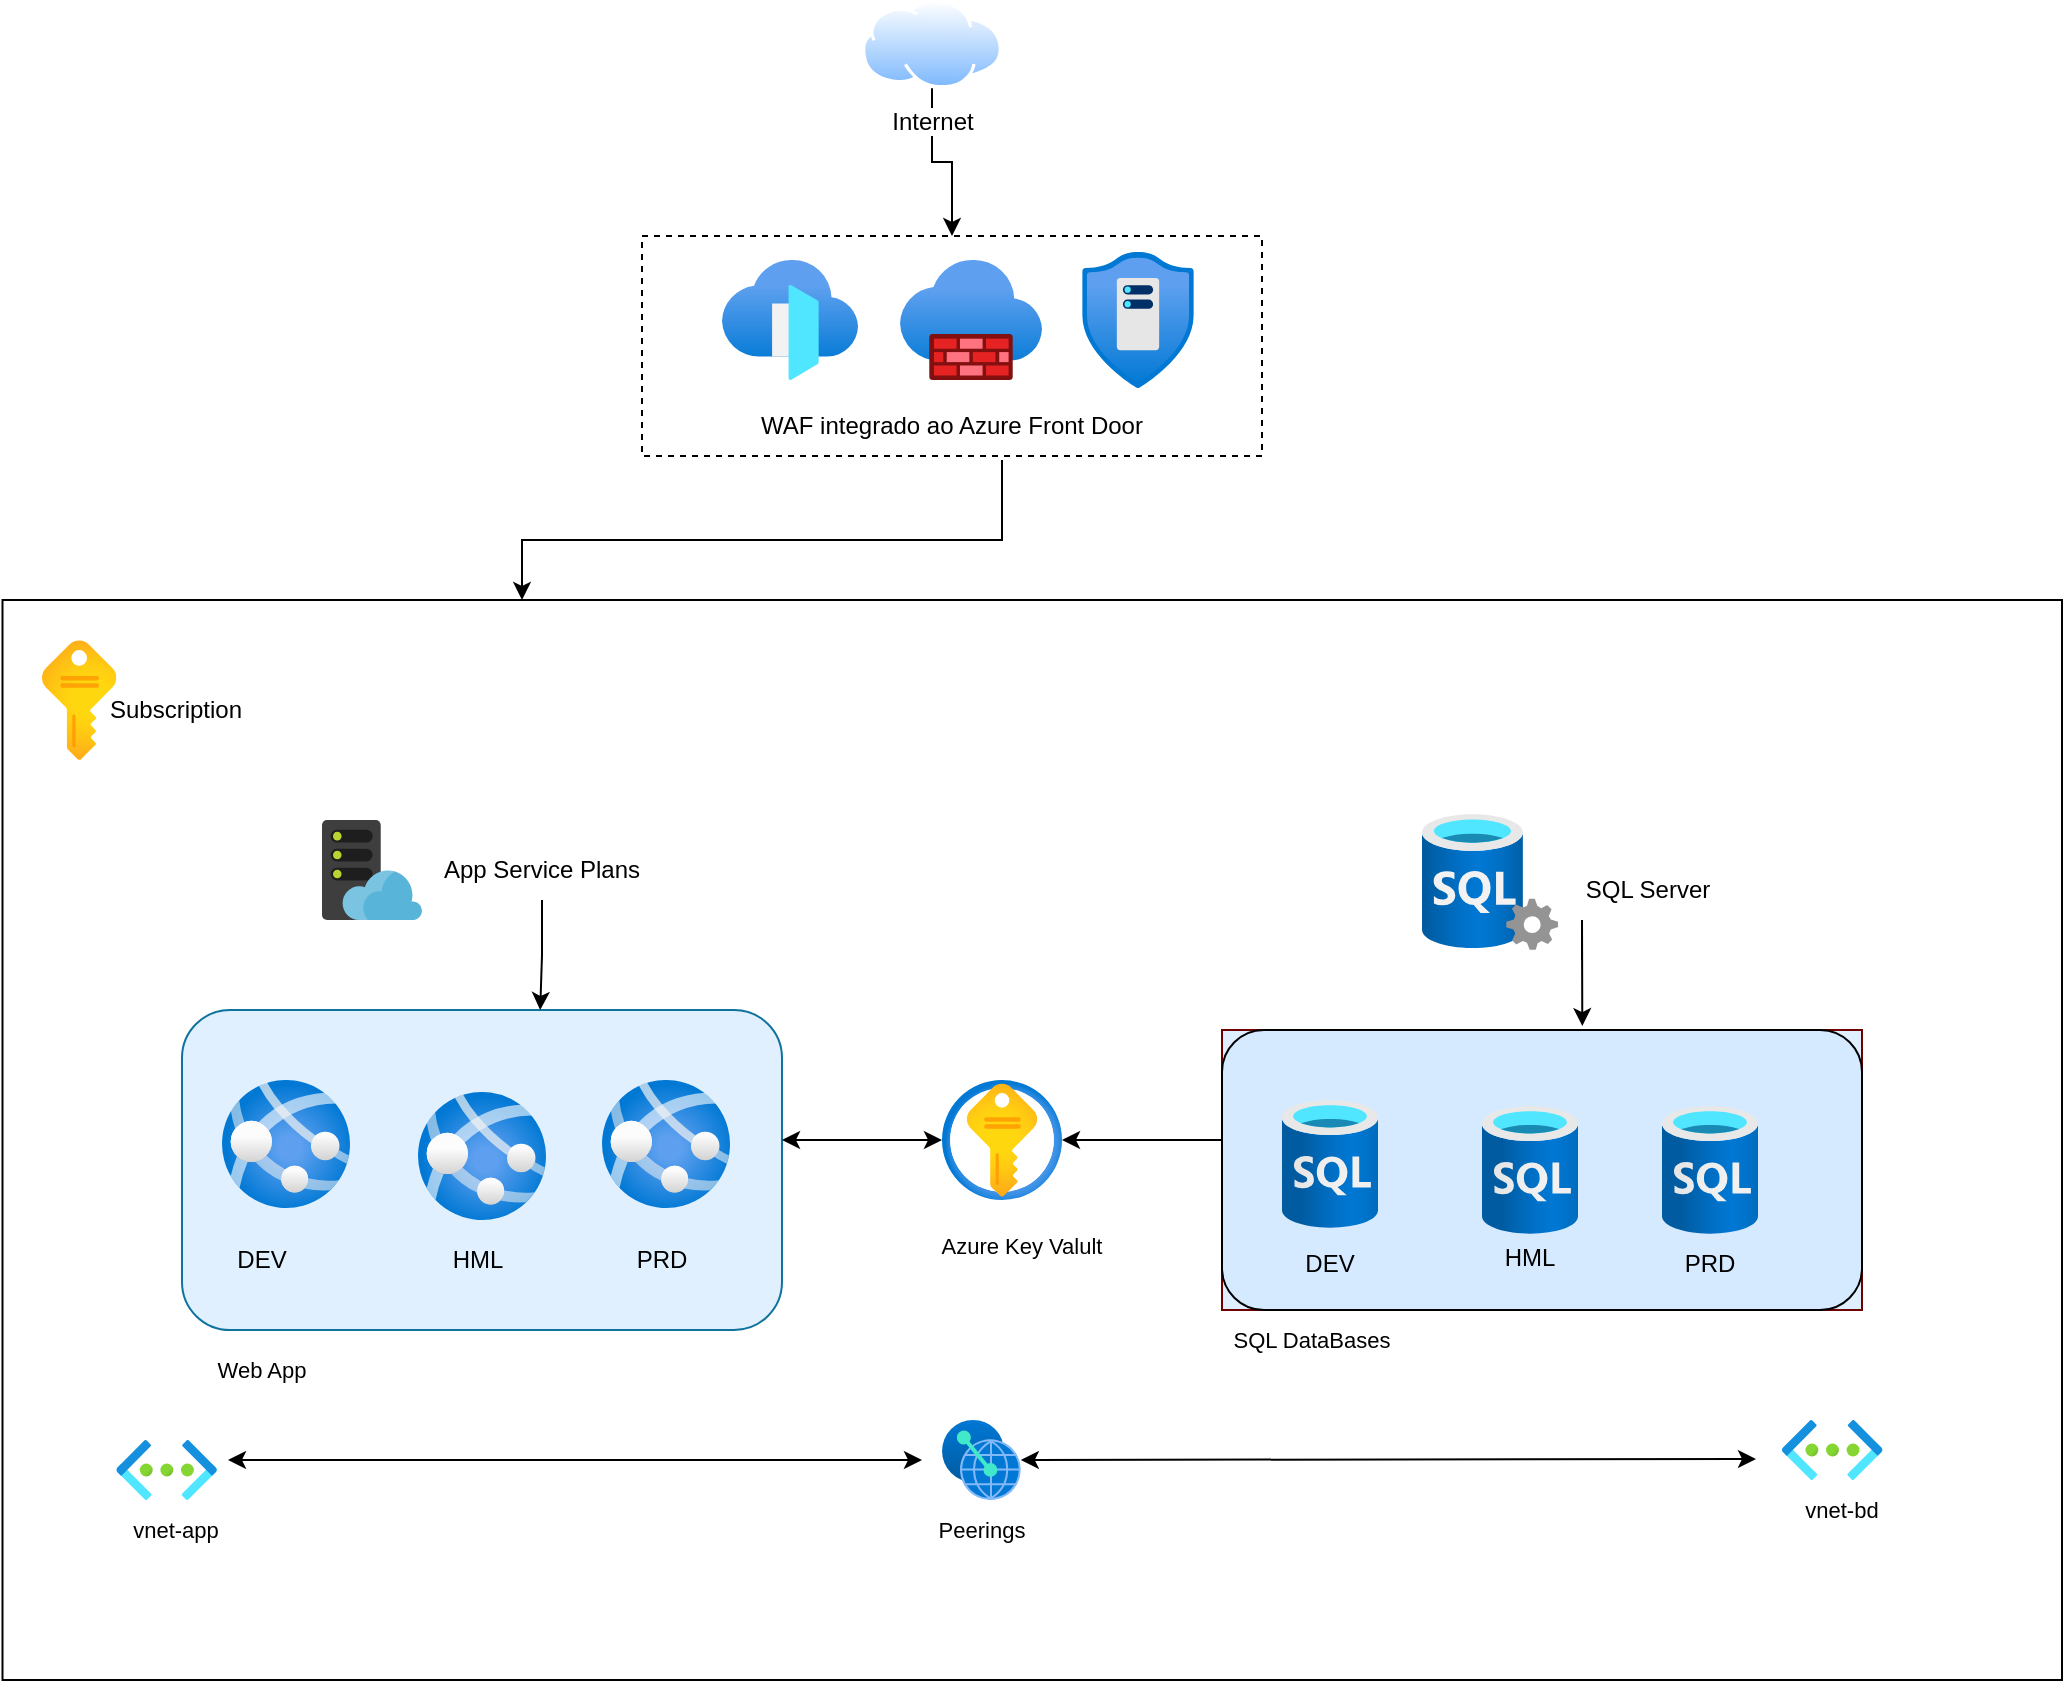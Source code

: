 <mxfile version="22.1.4" type="github">
  <diagram name="Página-1" id="vPChAK9TrQFLgZUeRdgk">
    <mxGraphModel dx="874" dy="1621" grid="1" gridSize="10" guides="1" tooltips="1" connect="1" arrows="1" fold="1" page="1" pageScale="1" pageWidth="827" pageHeight="1169" math="0" shadow="0">
      <root>
        <mxCell id="0" />
        <mxCell id="1" parent="0" />
        <mxCell id="O0uDlQNx3fjuGGQFPMEN-43" value="" style="rounded=1;whiteSpace=wrap;html=1;fontFamily=Helvetica;fontSize=11;fontColor=default;" parent="1" vertex="1">
          <mxGeometry x="90" y="470" width="120" height="60" as="geometry" />
        </mxCell>
        <mxCell id="O0uDlQNx3fjuGGQFPMEN-1" value="" style="rounded=0;whiteSpace=wrap;html=1;gradientColor=none;" parent="1" vertex="1">
          <mxGeometry x="0.25" y="30" width="1029.75" height="540" as="geometry" />
        </mxCell>
        <mxCell id="O0uDlQNx3fjuGGQFPMEN-2" value="" style="image;aspect=fixed;html=1;points=[];align=center;fontSize=12;image=img/lib/azure2/general/Subscriptions.svg;" parent="1" vertex="1">
          <mxGeometry x="20" y="50" width="37.18" height="60" as="geometry" />
        </mxCell>
        <mxCell id="O0uDlQNx3fjuGGQFPMEN-4" value="&lt;div&gt;Subscription&lt;/div&gt;" style="text;strokeColor=none;align=center;fillColor=none;html=1;verticalAlign=middle;whiteSpace=wrap;rounded=0;" parent="1" vertex="1">
          <mxGeometry x="57.18" y="70" width="60" height="30" as="geometry" />
        </mxCell>
        <mxCell id="O0uDlQNx3fjuGGQFPMEN-24" value="" style="group" parent="1" vertex="1" connectable="0">
          <mxGeometry x="160" y="140" width="170" height="50" as="geometry" />
        </mxCell>
        <mxCell id="O0uDlQNx3fjuGGQFPMEN-8" value="App Service Plans" style="text;strokeColor=none;align=center;fillColor=none;html=1;verticalAlign=middle;whiteSpace=wrap;rounded=0;" parent="O0uDlQNx3fjuGGQFPMEN-24" vertex="1">
          <mxGeometry x="50" y="10" width="120" height="30" as="geometry" />
        </mxCell>
        <mxCell id="O0uDlQNx3fjuGGQFPMEN-9" value="" style="image;sketch=0;aspect=fixed;html=1;points=[];align=center;fontSize=12;image=img/lib/mscae/WebHosting.svg;" parent="O0uDlQNx3fjuGGQFPMEN-24" vertex="1">
          <mxGeometry width="50" height="50" as="geometry" />
        </mxCell>
        <mxCell id="O0uDlQNx3fjuGGQFPMEN-25" value="" style="group" parent="1" vertex="1" connectable="0">
          <mxGeometry x="710" y="137" width="158" height="68" as="geometry" />
        </mxCell>
        <mxCell id="O0uDlQNx3fjuGGQFPMEN-15" value="" style="image;aspect=fixed;html=1;points=[];align=center;fontSize=12;image=img/lib/azure2/databases/SQL_Server.svg;" parent="O0uDlQNx3fjuGGQFPMEN-25" vertex="1">
          <mxGeometry width="68" height="68" as="geometry" />
        </mxCell>
        <mxCell id="O0uDlQNx3fjuGGQFPMEN-17" value="SQL Server" style="text;strokeColor=none;align=center;fillColor=none;html=1;verticalAlign=middle;whiteSpace=wrap;rounded=0;" parent="O0uDlQNx3fjuGGQFPMEN-25" vertex="1">
          <mxGeometry x="68" y="23" width="90" height="30" as="geometry" />
        </mxCell>
        <mxCell id="O0uDlQNx3fjuGGQFPMEN-26" value="" style="group" parent="1" vertex="1" connectable="0">
          <mxGeometry x="90" y="235" width="340" height="290" as="geometry" />
        </mxCell>
        <mxCell id="O0uDlQNx3fjuGGQFPMEN-5" value="" style="rounded=1;whiteSpace=wrap;html=1;fillColor=#e1f0ff;strokeColor=#10739e;" parent="O0uDlQNx3fjuGGQFPMEN-26" vertex="1">
          <mxGeometry width="300" height="160" as="geometry" />
        </mxCell>
        <mxCell id="O0uDlQNx3fjuGGQFPMEN-6" value="" style="image;aspect=fixed;html=1;points=[];align=center;fontSize=12;image=img/lib/azure2/app_services/App_Services.svg;" parent="O0uDlQNx3fjuGGQFPMEN-26" vertex="1">
          <mxGeometry x="20" y="35" width="64" height="64" as="geometry" />
        </mxCell>
        <mxCell id="O0uDlQNx3fjuGGQFPMEN-10" value="DEV" style="text;strokeColor=none;align=center;fillColor=none;html=1;verticalAlign=middle;whiteSpace=wrap;rounded=0;" parent="O0uDlQNx3fjuGGQFPMEN-26" vertex="1">
          <mxGeometry x="10" y="115" width="60" height="20" as="geometry" />
        </mxCell>
        <mxCell id="O0uDlQNx3fjuGGQFPMEN-11" value="" style="image;aspect=fixed;html=1;points=[];align=center;fontSize=12;image=img/lib/azure2/app_services/App_Services.svg;" parent="O0uDlQNx3fjuGGQFPMEN-26" vertex="1">
          <mxGeometry x="118" y="41" width="64" height="64" as="geometry" />
        </mxCell>
        <mxCell id="O0uDlQNx3fjuGGQFPMEN-12" value="" style="image;aspect=fixed;html=1;points=[];align=center;fontSize=12;image=img/lib/azure2/app_services/App_Services.svg;" parent="O0uDlQNx3fjuGGQFPMEN-26" vertex="1">
          <mxGeometry x="210" y="35" width="64" height="64" as="geometry" />
        </mxCell>
        <mxCell id="O0uDlQNx3fjuGGQFPMEN-13" value="HML" style="text;strokeColor=none;align=center;fillColor=none;html=1;verticalAlign=middle;whiteSpace=wrap;rounded=0;" parent="O0uDlQNx3fjuGGQFPMEN-26" vertex="1">
          <mxGeometry x="118" y="115" width="60" height="20" as="geometry" />
        </mxCell>
        <mxCell id="O0uDlQNx3fjuGGQFPMEN-14" value="PRD" style="text;strokeColor=none;align=center;fillColor=none;html=1;verticalAlign=middle;whiteSpace=wrap;rounded=0;" parent="O0uDlQNx3fjuGGQFPMEN-26" vertex="1">
          <mxGeometry x="210" y="115" width="60" height="20" as="geometry" />
        </mxCell>
        <mxCell id="O0uDlQNx3fjuGGQFPMEN-28" value="" style="group;fillColor=#dfefff;fontColor=#ffffff;strokeColor=#6F0000;" parent="1" vertex="1" connectable="0">
          <mxGeometry x="610" y="245" width="320" height="140" as="geometry" />
        </mxCell>
        <mxCell id="O0uDlQNx3fjuGGQFPMEN-16" value="" style="rounded=1;whiteSpace=wrap;html=1;fillColor=#d5eaff;" parent="O0uDlQNx3fjuGGQFPMEN-28" vertex="1">
          <mxGeometry width="320" height="140" as="geometry" />
        </mxCell>
        <mxCell id="O0uDlQNx3fjuGGQFPMEN-18" value="" style="image;aspect=fixed;html=1;points=[];align=center;fontSize=12;image=img/lib/azure2/databases/SQL_Database.svg;" parent="O0uDlQNx3fjuGGQFPMEN-28" vertex="1">
          <mxGeometry x="30" y="35" width="48" height="64" as="geometry" />
        </mxCell>
        <mxCell id="O0uDlQNx3fjuGGQFPMEN-19" value="DEV" style="text;strokeColor=none;align=center;fillColor=none;html=1;verticalAlign=middle;whiteSpace=wrap;rounded=0;" parent="O0uDlQNx3fjuGGQFPMEN-28" vertex="1">
          <mxGeometry x="24" y="102" width="60" height="30" as="geometry" />
        </mxCell>
        <mxCell id="O0uDlQNx3fjuGGQFPMEN-20" value="" style="image;aspect=fixed;html=1;points=[];align=center;fontSize=12;image=img/lib/azure2/databases/SQL_Database.svg;" parent="O0uDlQNx3fjuGGQFPMEN-28" vertex="1">
          <mxGeometry x="130" y="38" width="48" height="64" as="geometry" />
        </mxCell>
        <mxCell id="O0uDlQNx3fjuGGQFPMEN-21" value="" style="image;aspect=fixed;html=1;points=[];align=center;fontSize=12;image=img/lib/azure2/databases/SQL_Database.svg;" parent="O0uDlQNx3fjuGGQFPMEN-28" vertex="1">
          <mxGeometry x="220" y="38" width="48" height="64" as="geometry" />
        </mxCell>
        <mxCell id="O0uDlQNx3fjuGGQFPMEN-22" value="HML" style="text;strokeColor=none;align=center;fillColor=none;html=1;verticalAlign=middle;whiteSpace=wrap;rounded=0;" parent="O0uDlQNx3fjuGGQFPMEN-28" vertex="1">
          <mxGeometry x="124" y="99" width="60" height="30" as="geometry" />
        </mxCell>
        <mxCell id="O0uDlQNx3fjuGGQFPMEN-23" value="PRD" style="text;strokeColor=none;align=center;fillColor=none;html=1;verticalAlign=middle;whiteSpace=wrap;rounded=0;" parent="O0uDlQNx3fjuGGQFPMEN-28" vertex="1">
          <mxGeometry x="214" y="102" width="60" height="30" as="geometry" />
        </mxCell>
        <mxCell id="O0uDlQNx3fjuGGQFPMEN-30" value="SQL DataBases" style="text;strokeColor=none;align=center;fillColor=none;html=1;verticalAlign=middle;whiteSpace=wrap;rounded=0;fontSize=11;fontFamily=Helvetica;fontColor=default;" parent="1" vertex="1">
          <mxGeometry x="610" y="385" width="90" height="30" as="geometry" />
        </mxCell>
        <mxCell id="O0uDlQNx3fjuGGQFPMEN-31" value="Web App" style="text;strokeColor=none;align=center;fillColor=none;html=1;verticalAlign=middle;whiteSpace=wrap;rounded=0;fontSize=11;fontFamily=Helvetica;fontColor=default;" parent="1" vertex="1">
          <mxGeometry x="100" y="400" width="60" height="30" as="geometry" />
        </mxCell>
        <mxCell id="O0uDlQNx3fjuGGQFPMEN-32" style="edgeStyle=orthogonalEdgeStyle;shape=connector;rounded=0;orthogonalLoop=1;jettySize=auto;html=1;entryX=0.597;entryY=0;entryDx=0;entryDy=0;entryPerimeter=0;labelBackgroundColor=default;strokeColor=default;align=center;verticalAlign=middle;fontFamily=Helvetica;fontSize=11;fontColor=default;endArrow=classic;" parent="1" source="O0uDlQNx3fjuGGQFPMEN-8" target="O0uDlQNx3fjuGGQFPMEN-5" edge="1">
          <mxGeometry relative="1" as="geometry" />
        </mxCell>
        <mxCell id="O0uDlQNx3fjuGGQFPMEN-34" style="edgeStyle=orthogonalEdgeStyle;shape=connector;rounded=0;orthogonalLoop=1;jettySize=auto;html=1;labelBackgroundColor=default;strokeColor=default;align=center;verticalAlign=middle;fontFamily=Helvetica;fontSize=11;fontColor=default;endArrow=classic;entryX=0.563;entryY=-0.014;entryDx=0;entryDy=0;entryPerimeter=0;" parent="1" target="O0uDlQNx3fjuGGQFPMEN-16" edge="1">
          <mxGeometry relative="1" as="geometry">
            <mxPoint x="790" y="210" as="sourcePoint" />
            <mxPoint x="744" y="250" as="targetPoint" />
            <Array as="points">
              <mxPoint x="790" y="190" />
              <mxPoint x="790" y="190" />
            </Array>
          </mxGeometry>
        </mxCell>
        <mxCell id="O0uDlQNx3fjuGGQFPMEN-35" value="" style="image;aspect=fixed;html=1;points=[];align=center;fontSize=12;image=img/lib/azure2/security/Key_Vaults.svg;fontFamily=Helvetica;fontColor=default;" parent="1" vertex="1">
          <mxGeometry x="470" y="270" width="60" height="60" as="geometry" />
        </mxCell>
        <mxCell id="O0uDlQNx3fjuGGQFPMEN-36" style="edgeStyle=orthogonalEdgeStyle;shape=connector;rounded=0;orthogonalLoop=1;jettySize=auto;html=1;entryX=-0.044;entryY=0.471;entryDx=0;entryDy=0;entryPerimeter=0;labelBackgroundColor=default;strokeColor=none;align=center;verticalAlign=middle;fontFamily=Helvetica;fontSize=11;fontColor=default;endArrow=classic;" parent="1" target="O0uDlQNx3fjuGGQFPMEN-35" edge="1">
          <mxGeometry relative="1" as="geometry">
            <mxPoint x="390" y="302" as="sourcePoint" />
            <Array as="points">
              <mxPoint x="390" y="298" />
            </Array>
          </mxGeometry>
        </mxCell>
        <mxCell id="O0uDlQNx3fjuGGQFPMEN-38" value="Azure Key Valult" style="text;strokeColor=none;align=center;fillColor=none;html=1;verticalAlign=middle;whiteSpace=wrap;rounded=0;fontSize=11;fontFamily=Helvetica;fontColor=default;" parent="1" vertex="1">
          <mxGeometry x="460" y="338" width="100" height="30" as="geometry" />
        </mxCell>
        <mxCell id="O0uDlQNx3fjuGGQFPMEN-44" value="" style="image;aspect=fixed;html=1;points=[];align=center;fontSize=12;image=img/lib/azure2/networking/Virtual_Networks.svg;fontFamily=Helvetica;fontColor=default;" parent="1" vertex="1">
          <mxGeometry x="57.18" y="450" width="50.25" height="30" as="geometry" />
        </mxCell>
        <mxCell id="O0uDlQNx3fjuGGQFPMEN-45" value="" style="image;aspect=fixed;html=1;points=[];align=center;fontSize=12;image=img/lib/azure2/networking/Virtual_Networks.svg;fontFamily=Helvetica;fontColor=default;" parent="1" vertex="1">
          <mxGeometry x="890" y="440" width="50.25" height="30" as="geometry" />
        </mxCell>
        <mxCell id="O0uDlQNx3fjuGGQFPMEN-46" value="vnet-app" style="text;strokeColor=none;align=center;fillColor=none;html=1;verticalAlign=middle;whiteSpace=wrap;rounded=0;fontSize=11;fontFamily=Helvetica;fontColor=default;" parent="1" vertex="1">
          <mxGeometry x="57.18" y="480" width="60" height="30" as="geometry" />
        </mxCell>
        <mxCell id="O0uDlQNx3fjuGGQFPMEN-47" value="&lt;div&gt;vnet-bd&lt;/div&gt;" style="text;strokeColor=none;align=center;fillColor=none;html=1;verticalAlign=middle;whiteSpace=wrap;rounded=0;fontSize=11;fontFamily=Helvetica;fontColor=default;" parent="1" vertex="1">
          <mxGeometry x="890" y="470" width="60" height="30" as="geometry" />
        </mxCell>
        <mxCell id="O0uDlQNx3fjuGGQFPMEN-48" value="" style="image;aspect=fixed;html=1;points=[];align=center;fontSize=12;image=img/lib/azure2/other/Peering_Service.svg;fontFamily=Helvetica;fontColor=default;" parent="1" vertex="1">
          <mxGeometry x="470" y="440" width="39.42" height="40" as="geometry" />
        </mxCell>
        <mxCell id="O0uDlQNx3fjuGGQFPMEN-49" value="Peerings" style="text;strokeColor=none;align=center;fillColor=none;html=1;verticalAlign=middle;whiteSpace=wrap;rounded=0;fontSize=11;fontFamily=Helvetica;fontColor=default;" parent="1" vertex="1">
          <mxGeometry x="460" y="480" width="60" height="30" as="geometry" />
        </mxCell>
        <mxCell id="23HEGp7gHdfbQEUeUIqv-2" value="" style="endArrow=classic;startArrow=classic;html=1;rounded=0;entryX=1.111;entryY=0.333;entryDx=0;entryDy=0;entryPerimeter=0;" parent="1" target="O0uDlQNx3fjuGGQFPMEN-44" edge="1">
          <mxGeometry width="50" height="50" relative="1" as="geometry">
            <mxPoint x="460" y="460" as="sourcePoint" />
            <mxPoint x="510" y="410" as="targetPoint" />
          </mxGeometry>
        </mxCell>
        <mxCell id="23HEGp7gHdfbQEUeUIqv-3" value="" style="endArrow=classic;startArrow=classic;html=1;rounded=0;" parent="1" target="O0uDlQNx3fjuGGQFPMEN-48" edge="1">
          <mxGeometry width="50" height="50" relative="1" as="geometry">
            <mxPoint x="877" y="459.5" as="sourcePoint" />
            <mxPoint x="530" y="459.5" as="targetPoint" />
          </mxGeometry>
        </mxCell>
        <mxCell id="23HEGp7gHdfbQEUeUIqv-4" style="edgeStyle=orthogonalEdgeStyle;rounded=0;orthogonalLoop=1;jettySize=auto;html=1;" parent="1" source="O0uDlQNx3fjuGGQFPMEN-16" target="O0uDlQNx3fjuGGQFPMEN-35" edge="1">
          <mxGeometry relative="1" as="geometry">
            <Array as="points">
              <mxPoint x="590" y="300" />
              <mxPoint x="590" y="300" />
            </Array>
          </mxGeometry>
        </mxCell>
        <mxCell id="23HEGp7gHdfbQEUeUIqv-5" value="" style="endArrow=classic;startArrow=classic;html=1;rounded=0;" parent="1" target="O0uDlQNx3fjuGGQFPMEN-35" edge="1">
          <mxGeometry width="50" height="50" relative="1" as="geometry">
            <mxPoint x="390" y="300" as="sourcePoint" />
            <mxPoint x="450.25" y="372" as="targetPoint" />
            <Array as="points" />
          </mxGeometry>
        </mxCell>
        <mxCell id="23HEGp7gHdfbQEUeUIqv-15" style="edgeStyle=orthogonalEdgeStyle;rounded=0;orthogonalLoop=1;jettySize=auto;html=1;entryX=0.5;entryY=0;entryDx=0;entryDy=0;" parent="1" source="23HEGp7gHdfbQEUeUIqv-6" target="23HEGp7gHdfbQEUeUIqv-8" edge="1">
          <mxGeometry relative="1" as="geometry" />
        </mxCell>
        <mxCell id="23HEGp7gHdfbQEUeUIqv-6" value="Internet" style="image;aspect=fixed;perimeter=ellipsePerimeter;html=1;align=center;shadow=0;dashed=0;spacingTop=3;image=img/lib/active_directory/internet_cloud.svg;" parent="1" vertex="1">
          <mxGeometry x="430" y="-270" width="70" height="44.1" as="geometry" />
        </mxCell>
        <mxCell id="23HEGp7gHdfbQEUeUIqv-8" value="" style="rounded=0;whiteSpace=wrap;html=1;strokeColor=default;dashed=1;" parent="1" vertex="1">
          <mxGeometry x="320" y="-152" width="310" height="110" as="geometry" />
        </mxCell>
        <mxCell id="23HEGp7gHdfbQEUeUIqv-9" value="" style="image;aspect=fixed;html=1;points=[];align=center;fontSize=12;image=img/lib/azure2/networking/Front_Doors.svg;" parent="1" vertex="1">
          <mxGeometry x="360" y="-140" width="68" height="60" as="geometry" />
        </mxCell>
        <mxCell id="23HEGp7gHdfbQEUeUIqv-10" value="" style="image;aspect=fixed;html=1;points=[];align=center;fontSize=12;image=img/lib/azure2/networking/Firewalls.svg;" parent="1" vertex="1">
          <mxGeometry x="449" y="-140" width="71" height="60" as="geometry" />
        </mxCell>
        <mxCell id="23HEGp7gHdfbQEUeUIqv-11" value="" style="image;aspect=fixed;html=1;points=[];align=center;fontSize=12;image=img/lib/azure2/networking/DDoS_Protection_Plans.svg;" parent="1" vertex="1">
          <mxGeometry x="540" y="-144" width="56.0" height="68" as="geometry" />
        </mxCell>
        <mxCell id="23HEGp7gHdfbQEUeUIqv-16" style="edgeStyle=orthogonalEdgeStyle;rounded=0;orthogonalLoop=1;jettySize=auto;html=1;" parent="1" target="O0uDlQNx3fjuGGQFPMEN-1" edge="1">
          <mxGeometry relative="1" as="geometry">
            <mxPoint x="500" y="-40" as="sourcePoint" />
            <mxPoint x="400" y="167" as="targetPoint" />
            <Array as="points">
              <mxPoint x="500" />
              <mxPoint x="260" />
            </Array>
          </mxGeometry>
        </mxCell>
        <mxCell id="23HEGp7gHdfbQEUeUIqv-13" value="WAF integrado ao Azure Front Door" style="text;strokeColor=none;align=center;fillColor=none;html=1;verticalAlign=middle;whiteSpace=wrap;rounded=0;" parent="1" vertex="1">
          <mxGeometry x="370" y="-72" width="210" height="30" as="geometry" />
        </mxCell>
      </root>
    </mxGraphModel>
  </diagram>
</mxfile>
